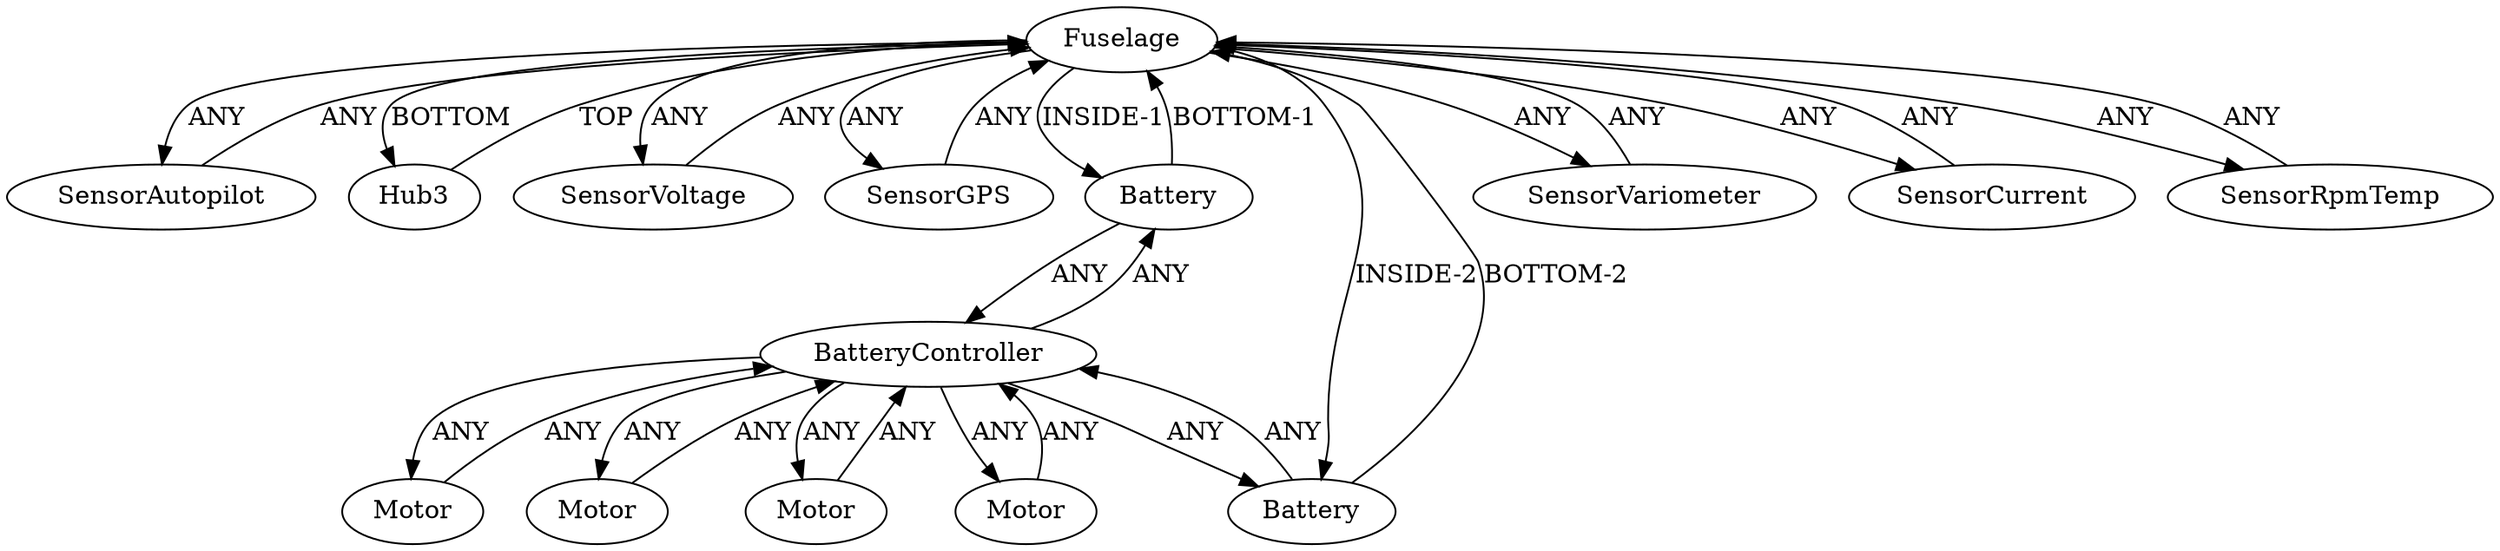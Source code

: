 /* Created by igraph 0.10.2 */
digraph {
  0 [
    instance=Fuselage_instance_1
    label=Fuselage
  ];
  1 [
    instance=Motor_instance_1
    label=Motor
  ];
  2 [
    instance=SensorAutopilot_instance_1
    label=SensorAutopilot
  ];
  3 [
    instance=Hub3_instance_4
    label=Hub3
  ];
  4 [
    instance=SensorVoltage_instance_1
    label=SensorVoltage
  ];
  5 [
    instance=Motor_instance_2
    label=Motor
  ];
  6 [
    instance=Motor_instance_3
    label=Motor
  ];
  7 [
    instance=SensorGPS_instance_1
    label=SensorGPS
  ];
  8 [
    instance=Battery_instance_1
    label=Battery
  ];
  9 [
    instance=SensorVariometer_instance_1
    label=SensorVariometer
  ];
  10 [
    instance=Battery_instance_2
    label=Battery
  ];
  11 [
    instance=SensorCurrent_instance_1
    label=SensorCurrent
  ];
  12 [
    instance=Motor_instance_4
    label=Motor
  ];
  13 [
    instance=BatteryController_instance_1
    label=BatteryController
  ];
  14 [
    instance=SensorRpmTemp_instance_1
    label=SensorRpmTemp
  ];

  0 -> 2 [
    label=ANY
  ];
  0 -> 3 [
    label=BOTTOM
  ];
  0 -> 4 [
    label=ANY
  ];
  0 -> 7 [
    label=ANY
  ];
  0 -> 8 [
    label="INSIDE-1"
  ];
  0 -> 9 [
    label=ANY
  ];
  0 -> 10 [
    label="INSIDE-2"
  ];
  0 -> 11 [
    label=ANY
  ];
  0 -> 14 [
    label=ANY
  ];
  1 -> 13 [
    label=ANY
  ];
  2 -> 0 [
    label=ANY
  ];
  3 -> 0 [
    label=TOP
  ];
  4 -> 0 [
    label=ANY
  ];
  5 -> 13 [
    label=ANY
  ];
  6 -> 13 [
    label=ANY
  ];
  7 -> 0 [
    label=ANY
  ];
  8 -> 0 [
    label="BOTTOM-1"
  ];
  8 -> 13 [
    label=ANY
  ];
  9 -> 0 [
    label=ANY
  ];
  10 -> 0 [
    label="BOTTOM-2"
  ];
  10 -> 13 [
    label=ANY
  ];
  11 -> 0 [
    label=ANY
  ];
  12 -> 13 [
    label=ANY
  ];
  13 -> 1 [
    label=ANY
  ];
  13 -> 5 [
    label=ANY
  ];
  13 -> 6 [
    label=ANY
  ];
  13 -> 8 [
    label=ANY
  ];
  13 -> 10 [
    label=ANY
  ];
  13 -> 12 [
    label=ANY
  ];
  14 -> 0 [
    label=ANY
  ];
}
